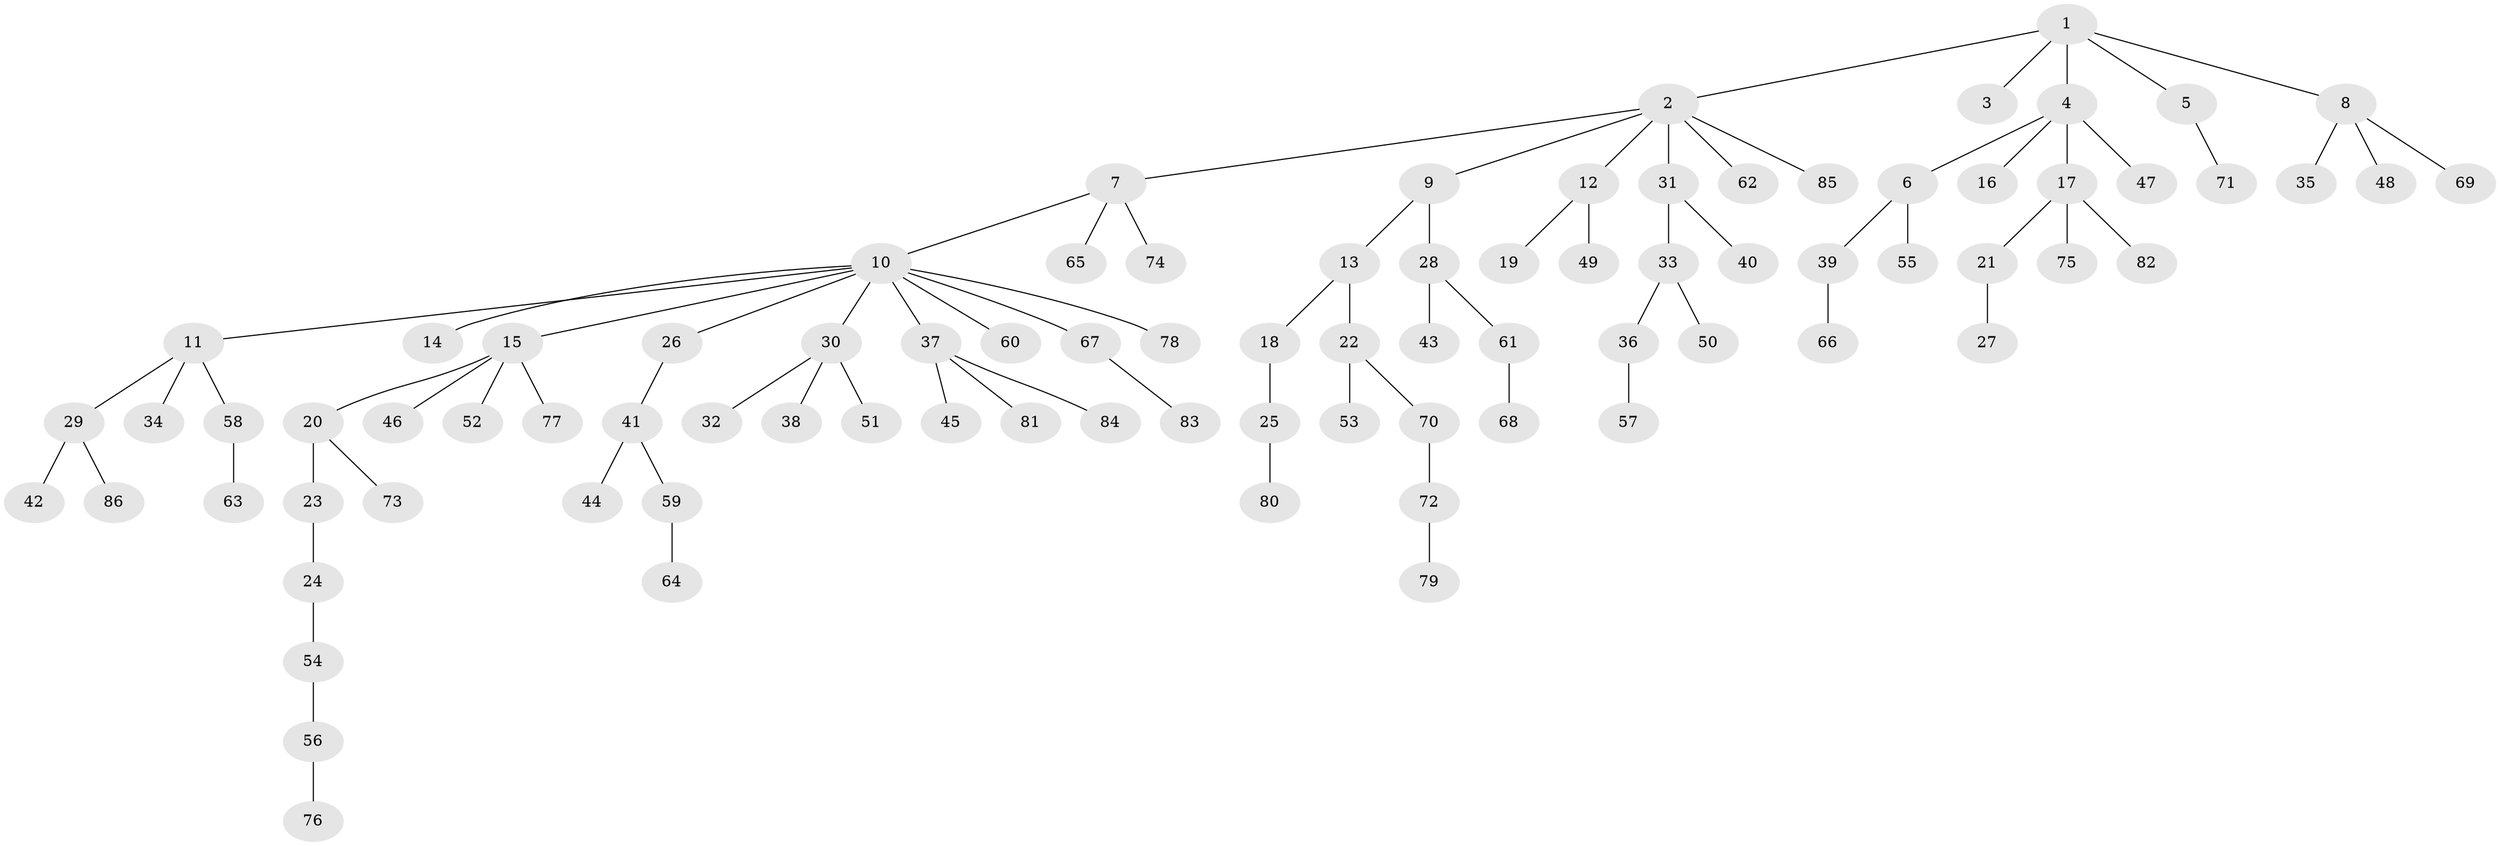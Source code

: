 // coarse degree distribution, {1: 0.76, 2: 0.2, 19: 0.04}
// Generated by graph-tools (version 1.1) at 2025/56/03/04/25 21:56:08]
// undirected, 86 vertices, 85 edges
graph export_dot {
graph [start="1"]
  node [color=gray90,style=filled];
  1;
  2;
  3;
  4;
  5;
  6;
  7;
  8;
  9;
  10;
  11;
  12;
  13;
  14;
  15;
  16;
  17;
  18;
  19;
  20;
  21;
  22;
  23;
  24;
  25;
  26;
  27;
  28;
  29;
  30;
  31;
  32;
  33;
  34;
  35;
  36;
  37;
  38;
  39;
  40;
  41;
  42;
  43;
  44;
  45;
  46;
  47;
  48;
  49;
  50;
  51;
  52;
  53;
  54;
  55;
  56;
  57;
  58;
  59;
  60;
  61;
  62;
  63;
  64;
  65;
  66;
  67;
  68;
  69;
  70;
  71;
  72;
  73;
  74;
  75;
  76;
  77;
  78;
  79;
  80;
  81;
  82;
  83;
  84;
  85;
  86;
  1 -- 2;
  1 -- 3;
  1 -- 4;
  1 -- 5;
  1 -- 8;
  2 -- 7;
  2 -- 9;
  2 -- 12;
  2 -- 31;
  2 -- 62;
  2 -- 85;
  4 -- 6;
  4 -- 16;
  4 -- 17;
  4 -- 47;
  5 -- 71;
  6 -- 39;
  6 -- 55;
  7 -- 10;
  7 -- 65;
  7 -- 74;
  8 -- 35;
  8 -- 48;
  8 -- 69;
  9 -- 13;
  9 -- 28;
  10 -- 11;
  10 -- 14;
  10 -- 15;
  10 -- 26;
  10 -- 30;
  10 -- 37;
  10 -- 60;
  10 -- 67;
  10 -- 78;
  11 -- 29;
  11 -- 34;
  11 -- 58;
  12 -- 19;
  12 -- 49;
  13 -- 18;
  13 -- 22;
  15 -- 20;
  15 -- 46;
  15 -- 52;
  15 -- 77;
  17 -- 21;
  17 -- 75;
  17 -- 82;
  18 -- 25;
  20 -- 23;
  20 -- 73;
  21 -- 27;
  22 -- 53;
  22 -- 70;
  23 -- 24;
  24 -- 54;
  25 -- 80;
  26 -- 41;
  28 -- 43;
  28 -- 61;
  29 -- 42;
  29 -- 86;
  30 -- 32;
  30 -- 38;
  30 -- 51;
  31 -- 33;
  31 -- 40;
  33 -- 36;
  33 -- 50;
  36 -- 57;
  37 -- 45;
  37 -- 81;
  37 -- 84;
  39 -- 66;
  41 -- 44;
  41 -- 59;
  54 -- 56;
  56 -- 76;
  58 -- 63;
  59 -- 64;
  61 -- 68;
  67 -- 83;
  70 -- 72;
  72 -- 79;
}
